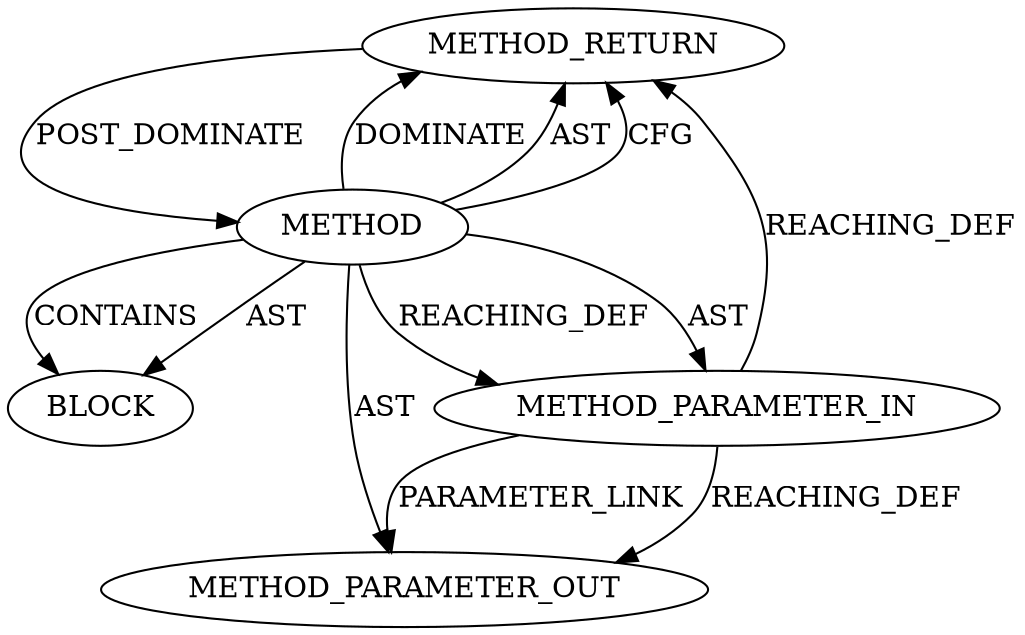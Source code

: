 digraph {
  20757 [label=METHOD_RETURN ORDER=2 CODE="RET" TYPE_FULL_NAME="ANY" EVALUATION_STRATEGY="BY_VALUE"]
  20755 [label=METHOD_PARAMETER_IN ORDER=1 CODE="p1" IS_VARIADIC=false TYPE_FULL_NAME="ANY" EVALUATION_STRATEGY="BY_VALUE" INDEX=1 NAME="p1"]
  20756 [label=BLOCK ORDER=1 ARGUMENT_INDEX=1 CODE="<empty>" TYPE_FULL_NAME="ANY"]
  20754 [label=METHOD AST_PARENT_TYPE="NAMESPACE_BLOCK" AST_PARENT_FULL_NAME="<global>" ORDER=0 CODE="<empty>" FULL_NAME="sk_msg_iter_var_next" IS_EXTERNAL=true FILENAME="<empty>" SIGNATURE="" NAME="sk_msg_iter_var_next"]
  22305 [label=METHOD_PARAMETER_OUT ORDER=1 CODE="p1" IS_VARIADIC=false TYPE_FULL_NAME="ANY" EVALUATION_STRATEGY="BY_VALUE" INDEX=1 NAME="p1"]
  20755 -> 22305 [label=REACHING_DEF VARIABLE="p1"]
  20754 -> 20756 [label=CONTAINS ]
  20755 -> 20757 [label=REACHING_DEF VARIABLE="p1"]
  20754 -> 20756 [label=AST ]
  20754 -> 20755 [label=AST ]
  20757 -> 20754 [label=POST_DOMINATE ]
  20754 -> 20757 [label=DOMINATE ]
  20754 -> 20757 [label=AST ]
  20755 -> 22305 [label=PARAMETER_LINK ]
  20754 -> 20757 [label=CFG ]
  20754 -> 22305 [label=AST ]
  20754 -> 20755 [label=REACHING_DEF VARIABLE=""]
}
